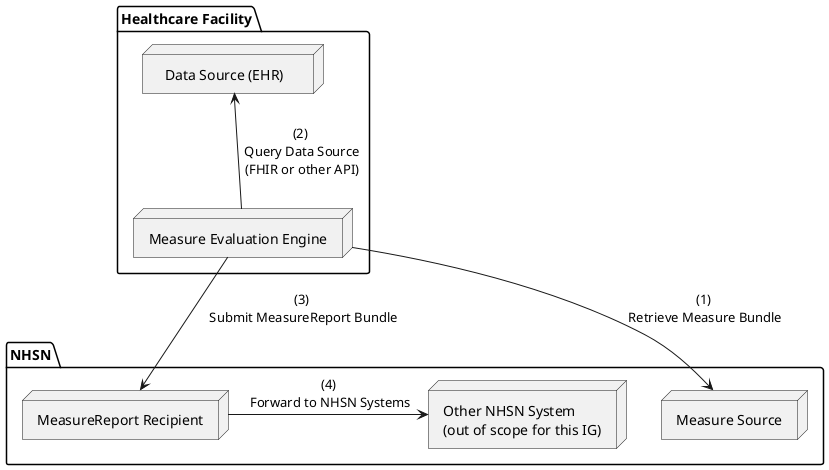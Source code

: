 @startuml

package "Healthcare Facility" {
    node "  Data Source (EHR)    " as EHR
    node "Measure Evaluation Engine" as MEE1
}

package "NHSN" {
    node "Other NHSN System\n(out of scope for this IG)" as other
    node "Measure Source" as MS
    node "MeasureReport Recipient" as Recipient
}

EHR <-down- MEE1 : (2)\n Query Data Source\n (FHIR or other API)

MEE1 -down-> MS : (1)\n Retrieve Measure Bundle
MEE1 -right-> Recipient : (3)\n Submit MeasureReport Bundle
Recipient -right-> other : (4)\n Forward to NHSN Systems


@enduml
